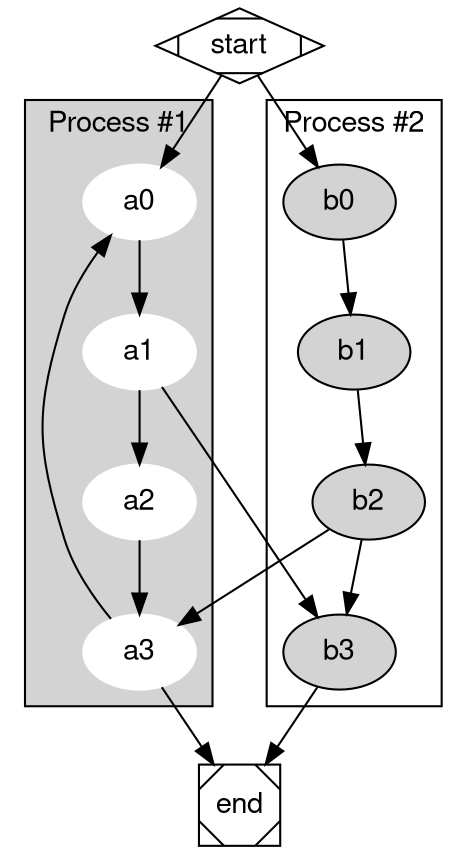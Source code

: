 digraph G {
	
	fontname="Helvetica,Arial,sans-serif"
	node [fontname="Helvetica,Arial,sans-serif"]
	edge [fontname="Helvetica,Arial,sans-serif"]

	subgraph cluster_Exporter {
		style=filled;
		node [style=filled,color=white];
		a0 -> a1 -> a2 -> a3;
		label = "Process #1";
	}

	subgraph cluster_1 {
		node [style=filled];
		b0 -> b1 -> b2 -> b3;
		label = "Process #2";
	}
	start -> a0;
	start -> b0;
	a1 -> b3;
	b2 -> a3;
	a3 -> a0;
	a3 -> end;
	b3 -> end;

	start [shape=Mdiamond];
	end [shape=Msquare];
}
